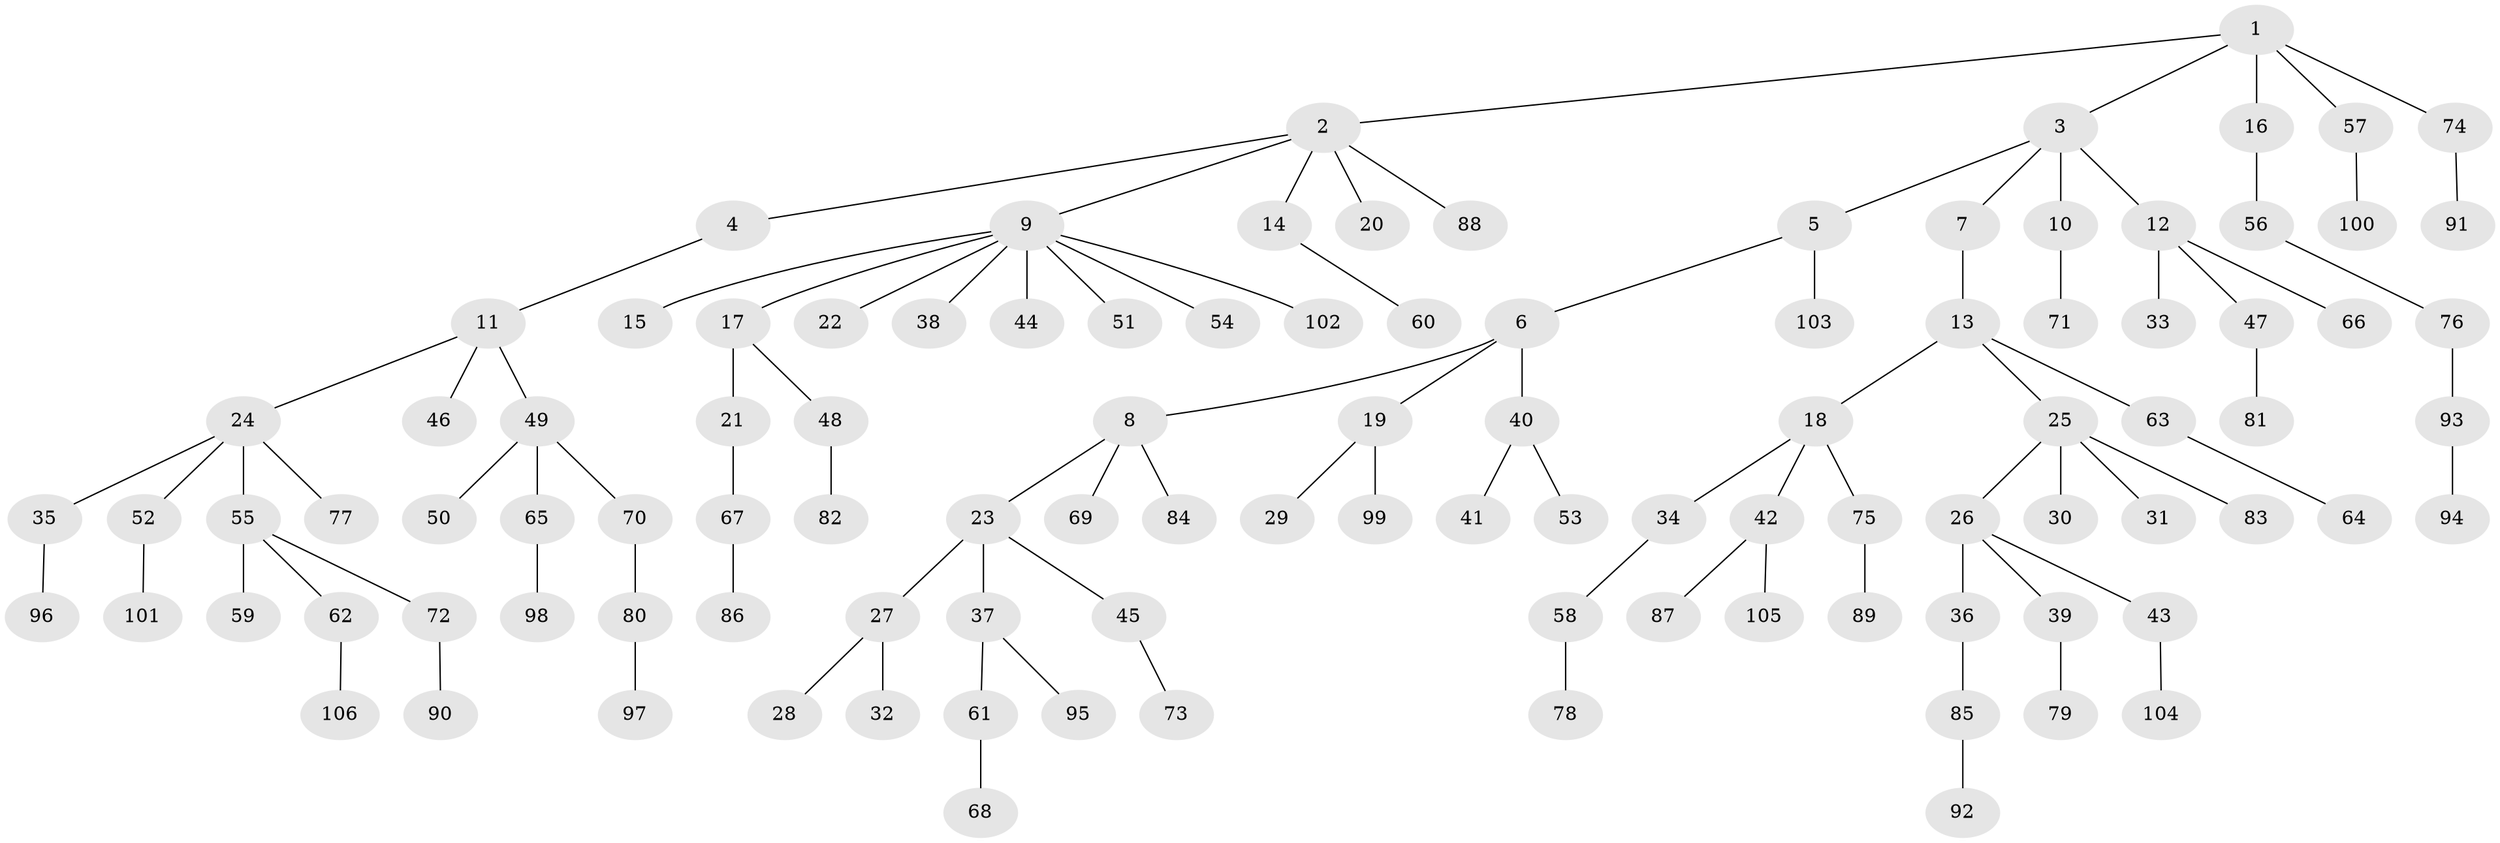 // Generated by graph-tools (version 1.1) at 2025/52/03/09/25 04:52:35]
// undirected, 106 vertices, 105 edges
graph export_dot {
graph [start="1"]
  node [color=gray90,style=filled];
  1;
  2;
  3;
  4;
  5;
  6;
  7;
  8;
  9;
  10;
  11;
  12;
  13;
  14;
  15;
  16;
  17;
  18;
  19;
  20;
  21;
  22;
  23;
  24;
  25;
  26;
  27;
  28;
  29;
  30;
  31;
  32;
  33;
  34;
  35;
  36;
  37;
  38;
  39;
  40;
  41;
  42;
  43;
  44;
  45;
  46;
  47;
  48;
  49;
  50;
  51;
  52;
  53;
  54;
  55;
  56;
  57;
  58;
  59;
  60;
  61;
  62;
  63;
  64;
  65;
  66;
  67;
  68;
  69;
  70;
  71;
  72;
  73;
  74;
  75;
  76;
  77;
  78;
  79;
  80;
  81;
  82;
  83;
  84;
  85;
  86;
  87;
  88;
  89;
  90;
  91;
  92;
  93;
  94;
  95;
  96;
  97;
  98;
  99;
  100;
  101;
  102;
  103;
  104;
  105;
  106;
  1 -- 2;
  1 -- 3;
  1 -- 16;
  1 -- 57;
  1 -- 74;
  2 -- 4;
  2 -- 9;
  2 -- 14;
  2 -- 20;
  2 -- 88;
  3 -- 5;
  3 -- 7;
  3 -- 10;
  3 -- 12;
  4 -- 11;
  5 -- 6;
  5 -- 103;
  6 -- 8;
  6 -- 19;
  6 -- 40;
  7 -- 13;
  8 -- 23;
  8 -- 69;
  8 -- 84;
  9 -- 15;
  9 -- 17;
  9 -- 22;
  9 -- 38;
  9 -- 44;
  9 -- 51;
  9 -- 54;
  9 -- 102;
  10 -- 71;
  11 -- 24;
  11 -- 46;
  11 -- 49;
  12 -- 33;
  12 -- 47;
  12 -- 66;
  13 -- 18;
  13 -- 25;
  13 -- 63;
  14 -- 60;
  16 -- 56;
  17 -- 21;
  17 -- 48;
  18 -- 34;
  18 -- 42;
  18 -- 75;
  19 -- 29;
  19 -- 99;
  21 -- 67;
  23 -- 27;
  23 -- 37;
  23 -- 45;
  24 -- 35;
  24 -- 52;
  24 -- 55;
  24 -- 77;
  25 -- 26;
  25 -- 30;
  25 -- 31;
  25 -- 83;
  26 -- 36;
  26 -- 39;
  26 -- 43;
  27 -- 28;
  27 -- 32;
  34 -- 58;
  35 -- 96;
  36 -- 85;
  37 -- 61;
  37 -- 95;
  39 -- 79;
  40 -- 41;
  40 -- 53;
  42 -- 87;
  42 -- 105;
  43 -- 104;
  45 -- 73;
  47 -- 81;
  48 -- 82;
  49 -- 50;
  49 -- 65;
  49 -- 70;
  52 -- 101;
  55 -- 59;
  55 -- 62;
  55 -- 72;
  56 -- 76;
  57 -- 100;
  58 -- 78;
  61 -- 68;
  62 -- 106;
  63 -- 64;
  65 -- 98;
  67 -- 86;
  70 -- 80;
  72 -- 90;
  74 -- 91;
  75 -- 89;
  76 -- 93;
  80 -- 97;
  85 -- 92;
  93 -- 94;
}
